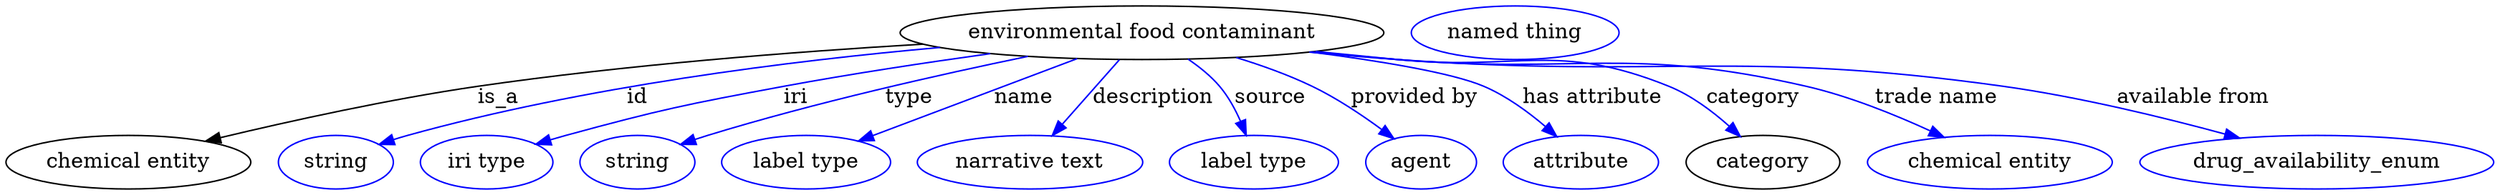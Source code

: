 digraph {
	graph [bb="0,0,1662.2,123"];
	node [label="\N"];
	"environmental food contaminant"	[height=0.5,
		label="environmental food contaminant",
		pos="759.89,105",
		width=4.4954];
	"chemical entity"	[height=0.5,
		pos="81.893,18",
		width=2.2748];
	"environmental food contaminant" -> "chemical entity"	[label=is_a,
		lp="328.89,61.5",
		pos="e,133.36,32.105 613.04,97.366 526.04,92.213 413.81,83.439 314.89,69 256.16,60.427 190.07,45.759 143.33,34.52"];
	id	[color=blue,
		height=0.5,
		label=string,
		pos="219.89,18",
		width=1.0652];
	"environmental food contaminant" -> id	[color=blue,
		label=id,
		lp="421.89,61.5",
		pos="e,248.88,29.996 624.81,95.08 524.84,86.141 386.09,68.796 267.89,36 264.78,35.137 261.58,34.175 258.39,33.159",
		style=solid];
	iri	[color=blue,
		height=0.5,
		label="iri type",
		pos="320.89,18",
		width=1.2277];
	"environmental food contaminant" -> iri	[color=blue,
		label=iri,
		lp="527.89,61.5",
		pos="e,354.18,29.946 658,90.952 615.22,85.004 565.01,77.411 519.89,69 454.92,56.888 438.69,53.271 374.89,36 371.31,35.031 367.62,33.979 \
363.92,32.889",
		style=solid];
	type	[color=blue,
		height=0.5,
		label=string,
		pos="421.89,18",
		width=1.0652];
	"environmental food contaminant" -> type	[color=blue,
		label=type,
		lp="603.89,61.5",
		pos="e,450.83,29.97 683.46,89.121 624.33,76.894 540.69,58.037 468.89,36 466.13,35.153 463.29,34.238 460.45,33.289",
		style=solid];
	name	[color=blue,
		height=0.5,
		label="label type",
		pos="534.89,18",
		width=1.5707];
	"environmental food contaminant" -> name	[color=blue,
		label=name,
		lp="680.89,61.5",
		pos="e,570.02,32.27 716.51,87.611 677.11,72.726 619.24,50.863 579.47,35.839",
		style=solid];
	description	[color=blue,
		height=0.5,
		label="narrative text",
		pos="684.89,18",
		width=2.0943];
	"environmental food contaminant" -> description	[color=blue,
		label=description,
		lp="767.39,61.5",
		pos="e,699.79,35.885 744.72,86.799 733.77,74.39 718.83,57.458 706.61,43.618",
		style=solid];
	source	[color=blue,
		height=0.5,
		label="label type",
		pos="834.89,18",
		width=1.5707];
	"environmental food contaminant" -> source	[color=blue,
		label=source,
		lp="845.89,61.5",
		pos="e,829.68,36.066 790.75,87.262 798.34,82.125 805.97,75.963 811.89,69 817.7,62.169 822.34,53.628 825.89,45.547",
		style=solid];
	"provided by"	[color=blue,
		height=0.5,
		label=agent,
		pos="946.89,18",
		width=1.0291];
	"environmental food contaminant" -> "provided by"	[color=blue,
		label="provided by",
		lp="942.39,61.5",
		pos="e,928.64,33.821 823.02,88.334 839.94,83.143 857.95,76.687 873.89,69 890.24,61.12 907.04,49.867 920.4,40.03",
		style=solid];
	"has attribute"	[color=blue,
		height=0.5,
		label=attribute,
		pos="1053.9,18",
		width=1.4443];
	"environmental food contaminant" -> "has attribute"	[color=blue,
		label="has attribute",
		lp="1061.9,61.5",
		pos="e,1037.8,35.19 872.73,92.071 919.46,86.035 967.67,78.064 988.89,69 1004,62.548 1018.7,51.756 1030.3,41.846",
		style=solid];
	category	[height=0.5,
		pos="1174.9,18",
		width=1.4263];
	"environmental food contaminant" -> category	[color=blue,
		label=category,
		lp="1169.4,61.5",
		pos="e,1159.8,35.491 875.57,92.407 893.75,90.592 912.33,88.742 929.89,87 1011.2,78.934 1037.3,99.947 1112.9,69 1127.5,63.017 1141.4,52.413 \
1152.4,42.506",
		style=solid];
	"trade name"	[color=blue,
		height=0.5,
		label="chemical entity",
		pos="1325.9,18",
		width=2.2748];
	"environmental food contaminant" -> "trade name"	[color=blue,
		label="trade name",
		lp="1290.9,61.5",
		pos="e,1295.5,34.836 873.23,92.12 892.14,90.294 911.57,88.516 929.89,87 1052,76.905 1085.6,96.757 1204.9,69 1233.1,62.435 1263.2,50.016 \
1286.3,39.197",
		style=solid];
	"available from"	[color=blue,
		height=0.5,
		label=drug_availability_enum,
		pos="1543.9,18",
		width=3.2858];
	"environmental food contaminant" -> "available from"	[color=blue,
		label="available from",
		lp="1463.4,61.5",
		pos="e,1492.3,34.328 871.84,91.917 891.18,90.083 911.11,88.355 929.89,87 1110,74.009 1157,94.224 1335.9,69 1385.8,61.957 1441.3,48.315 \
1482.4,37.059",
		style=solid];
	"named thing_category"	[color=blue,
		height=0.5,
		label="named thing",
		pos="1008.9,105",
		width=1.9318];
}
